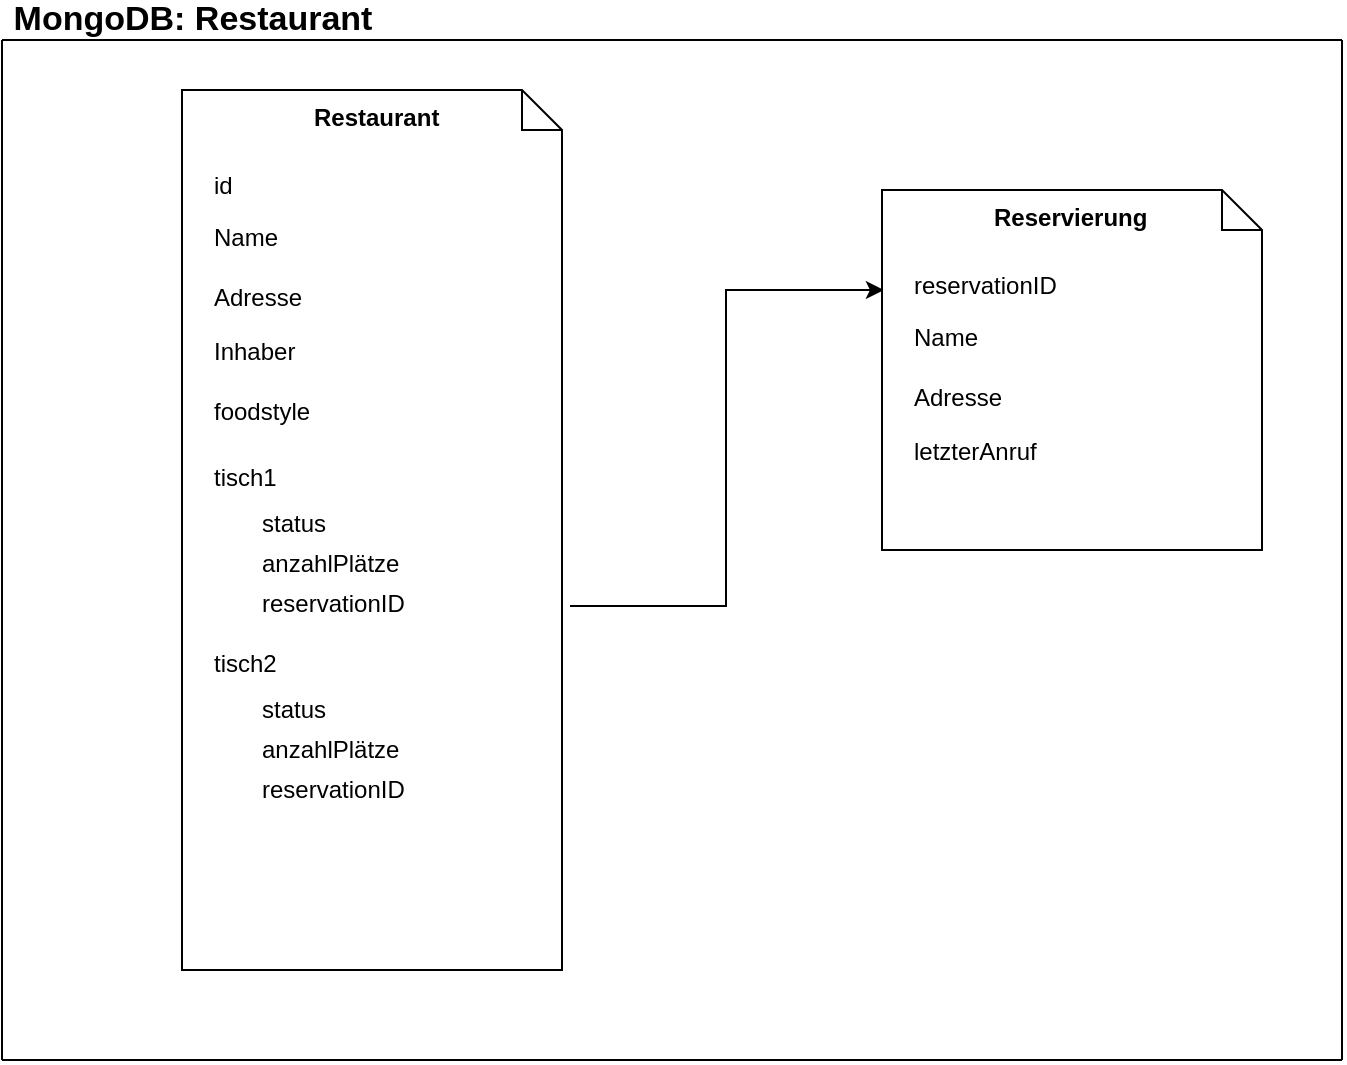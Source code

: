 <mxfile version="14.4.8" type="github">
  <diagram id="Km3v8-BTc3TSZcGPFehC" name="Page-1">
    <mxGraphModel dx="1422" dy="762" grid="1" gridSize="10" guides="1" tooltips="1" connect="1" arrows="1" fold="1" page="1" pageScale="1" pageWidth="827" pageHeight="1169" math="0" shadow="0">
      <root>
        <mxCell id="0" />
        <mxCell id="1" parent="0" />
        <mxCell id="PCUXE8WsPGPpfUUDboGg-3" value="&lt;p&gt;&lt;br&gt;&lt;/p&gt;" style="shape=note;size=20;whiteSpace=wrap;html=1;align=center;" vertex="1" parent="1">
          <mxGeometry x="160" y="125" width="190" height="440" as="geometry" />
        </mxCell>
        <mxCell id="PCUXE8WsPGPpfUUDboGg-4" value="Adresse" style="text;strokeColor=none;fillColor=none;spacingLeft=4;spacingRight=4;overflow=hidden;rotatable=0;points=[[0,0.5],[1,0.5]];portConstraint=eastwest;fontSize=12;" vertex="1" parent="1">
          <mxGeometry x="170" y="215" width="160" height="34" as="geometry" />
        </mxCell>
        <mxCell id="PCUXE8WsPGPpfUUDboGg-5" value="id" style="text;strokeColor=none;fillColor=none;spacingLeft=4;spacingRight=4;overflow=hidden;rotatable=0;points=[[0,0.5],[1,0.5]];portConstraint=eastwest;fontSize=12;" vertex="1" parent="1">
          <mxGeometry x="170" y="159" width="160" height="30" as="geometry" />
        </mxCell>
        <mxCell id="PCUXE8WsPGPpfUUDboGg-6" value="Name" style="text;strokeColor=none;fillColor=none;spacingLeft=4;spacingRight=4;overflow=hidden;rotatable=0;points=[[0,0.5],[1,0.5]];portConstraint=eastwest;fontSize=12;" vertex="1" parent="1">
          <mxGeometry x="170" y="185" width="160" height="30" as="geometry" />
        </mxCell>
        <mxCell id="PCUXE8WsPGPpfUUDboGg-7" value="Inhaber" style="text;strokeColor=none;fillColor=none;spacingLeft=4;spacingRight=4;overflow=hidden;rotatable=0;points=[[0,0.5],[1,0.5]];portConstraint=eastwest;fontSize=12;" vertex="1" parent="1">
          <mxGeometry x="170" y="242" width="160" height="30" as="geometry" />
        </mxCell>
        <mxCell id="PCUXE8WsPGPpfUUDboGg-8" value="tisch1" style="text;strokeColor=none;fillColor=none;spacingLeft=4;spacingRight=4;overflow=hidden;rotatable=0;points=[[0,0.5],[1,0.5]];portConstraint=eastwest;fontSize=12;" vertex="1" parent="1">
          <mxGeometry x="170" y="305" width="160" height="30" as="geometry" />
        </mxCell>
        <mxCell id="PCUXE8WsPGPpfUUDboGg-9" value="status" style="text;strokeColor=none;fillColor=none;spacingLeft=4;spacingRight=4;overflow=hidden;rotatable=0;points=[[0,0.5],[1,0.5]];portConstraint=eastwest;fontSize=12;" vertex="1" parent="1">
          <mxGeometry x="194" y="328" width="160" height="30" as="geometry" />
        </mxCell>
        <mxCell id="PCUXE8WsPGPpfUUDboGg-11" value="Restaurant" style="text;strokeColor=none;fillColor=none;spacingLeft=4;spacingRight=4;overflow=hidden;rotatable=0;points=[[0,0.5],[1,0.5]];portConstraint=eastwest;fontSize=12;fontStyle=1" vertex="1" parent="1">
          <mxGeometry x="220" y="125" width="80" height="34" as="geometry" />
        </mxCell>
        <mxCell id="PCUXE8WsPGPpfUUDboGg-13" value="anzahlPlätze" style="text;strokeColor=none;fillColor=none;spacingLeft=4;spacingRight=4;overflow=hidden;rotatable=0;points=[[0,0.5],[1,0.5]];portConstraint=eastwest;fontSize=12;" vertex="1" parent="1">
          <mxGeometry x="194" y="348" width="160" height="30" as="geometry" />
        </mxCell>
        <mxCell id="PCUXE8WsPGPpfUUDboGg-71" style="edgeStyle=orthogonalEdgeStyle;rounded=0;orthogonalLoop=1;jettySize=auto;html=1;entryX=0.005;entryY=0.278;entryDx=0;entryDy=0;entryPerimeter=0;" edge="1" parent="1" source="PCUXE8WsPGPpfUUDboGg-14" target="PCUXE8WsPGPpfUUDboGg-55">
          <mxGeometry relative="1" as="geometry" />
        </mxCell>
        <mxCell id="PCUXE8WsPGPpfUUDboGg-14" value="reservationID" style="text;strokeColor=none;fillColor=none;spacingLeft=4;spacingRight=4;overflow=hidden;rotatable=0;points=[[0,0.5],[1,0.5]];portConstraint=eastwest;fontSize=12;" vertex="1" parent="1">
          <mxGeometry x="194" y="368" width="160" height="30" as="geometry" />
        </mxCell>
        <mxCell id="PCUXE8WsPGPpfUUDboGg-19" value="tisch2" style="text;strokeColor=none;fillColor=none;spacingLeft=4;spacingRight=4;overflow=hidden;rotatable=0;points=[[0,0.5],[1,0.5]];portConstraint=eastwest;fontSize=12;" vertex="1" parent="1">
          <mxGeometry x="170" y="398" width="160" height="30" as="geometry" />
        </mxCell>
        <mxCell id="PCUXE8WsPGPpfUUDboGg-20" value="status" style="text;strokeColor=none;fillColor=none;spacingLeft=4;spacingRight=4;overflow=hidden;rotatable=0;points=[[0,0.5],[1,0.5]];portConstraint=eastwest;fontSize=12;" vertex="1" parent="1">
          <mxGeometry x="194" y="421" width="160" height="30" as="geometry" />
        </mxCell>
        <mxCell id="PCUXE8WsPGPpfUUDboGg-21" value="anzahlPlätze" style="text;strokeColor=none;fillColor=none;spacingLeft=4;spacingRight=4;overflow=hidden;rotatable=0;points=[[0,0.5],[1,0.5]];portConstraint=eastwest;fontSize=12;" vertex="1" parent="1">
          <mxGeometry x="194" y="441" width="160" height="30" as="geometry" />
        </mxCell>
        <mxCell id="PCUXE8WsPGPpfUUDboGg-22" value="reservationID" style="text;strokeColor=none;fillColor=none;spacingLeft=4;spacingRight=4;overflow=hidden;rotatable=0;points=[[0,0.5],[1,0.5]];portConstraint=eastwest;fontSize=12;" vertex="1" parent="1">
          <mxGeometry x="194" y="461" width="160" height="30" as="geometry" />
        </mxCell>
        <mxCell id="PCUXE8WsPGPpfUUDboGg-23" value="foodstyle" style="text;strokeColor=none;fillColor=none;spacingLeft=4;spacingRight=4;overflow=hidden;rotatable=0;points=[[0,0.5],[1,0.5]];portConstraint=eastwest;fontSize=12;" vertex="1" parent="1">
          <mxGeometry x="170" y="272" width="160" height="30" as="geometry" />
        </mxCell>
        <mxCell id="PCUXE8WsPGPpfUUDboGg-55" value="&lt;p&gt;&lt;br&gt;&lt;/p&gt;" style="shape=note;size=20;whiteSpace=wrap;html=1;align=center;" vertex="1" parent="1">
          <mxGeometry x="510" y="175" width="190" height="180" as="geometry" />
        </mxCell>
        <mxCell id="PCUXE8WsPGPpfUUDboGg-56" value="Adresse" style="text;strokeColor=none;fillColor=none;spacingLeft=4;spacingRight=4;overflow=hidden;rotatable=0;points=[[0,0.5],[1,0.5]];portConstraint=eastwest;fontSize=12;" vertex="1" parent="1">
          <mxGeometry x="520" y="265" width="160" height="34" as="geometry" />
        </mxCell>
        <mxCell id="PCUXE8WsPGPpfUUDboGg-57" value="reservationID" style="text;strokeColor=none;fillColor=none;spacingLeft=4;spacingRight=4;overflow=hidden;rotatable=0;points=[[0,0.5],[1,0.5]];portConstraint=eastwest;fontSize=12;" vertex="1" parent="1">
          <mxGeometry x="520" y="209" width="160" height="30" as="geometry" />
        </mxCell>
        <mxCell id="PCUXE8WsPGPpfUUDboGg-58" value="Name" style="text;strokeColor=none;fillColor=none;spacingLeft=4;spacingRight=4;overflow=hidden;rotatable=0;points=[[0,0.5],[1,0.5]];portConstraint=eastwest;fontSize=12;" vertex="1" parent="1">
          <mxGeometry x="520" y="235" width="160" height="30" as="geometry" />
        </mxCell>
        <mxCell id="PCUXE8WsPGPpfUUDboGg-59" value="letzterAnruf" style="text;strokeColor=none;fillColor=none;spacingLeft=4;spacingRight=4;overflow=hidden;rotatable=0;points=[[0,0.5],[1,0.5]];portConstraint=eastwest;fontSize=12;" vertex="1" parent="1">
          <mxGeometry x="520" y="292" width="160" height="30" as="geometry" />
        </mxCell>
        <mxCell id="PCUXE8WsPGPpfUUDboGg-62" value="Reservierung" style="text;strokeColor=none;fillColor=none;spacingLeft=4;spacingRight=4;overflow=hidden;rotatable=0;points=[[0,0.5],[1,0.5]];portConstraint=eastwest;fontSize=12;fontStyle=1" vertex="1" parent="1">
          <mxGeometry x="560" y="175" width="90" height="34" as="geometry" />
        </mxCell>
        <mxCell id="PCUXE8WsPGPpfUUDboGg-73" value="&lt;b&gt;&lt;font style=&quot;font-size: 17px&quot;&gt;MongoDB: Restaurant&lt;/font&gt;&lt;/b&gt;" style="text;html=1;align=center;verticalAlign=middle;resizable=0;points=[];autosize=1;" vertex="1" parent="1">
          <mxGeometry x="70" y="80" width="190" height="20" as="geometry" />
        </mxCell>
        <mxCell id="PCUXE8WsPGPpfUUDboGg-74" value="" style="endArrow=none;html=1;" edge="1" parent="1">
          <mxGeometry width="50" height="50" relative="1" as="geometry">
            <mxPoint x="70" y="100" as="sourcePoint" />
            <mxPoint x="740" y="100" as="targetPoint" />
          </mxGeometry>
        </mxCell>
        <mxCell id="PCUXE8WsPGPpfUUDboGg-75" value="" style="endArrow=none;html=1;" edge="1" parent="1">
          <mxGeometry width="50" height="50" relative="1" as="geometry">
            <mxPoint x="70" y="610" as="sourcePoint" />
            <mxPoint x="740" y="610" as="targetPoint" />
          </mxGeometry>
        </mxCell>
        <mxCell id="PCUXE8WsPGPpfUUDboGg-76" value="" style="endArrow=none;html=1;" edge="1" parent="1">
          <mxGeometry width="50" height="50" relative="1" as="geometry">
            <mxPoint x="70" y="100" as="sourcePoint" />
            <mxPoint x="70" y="610" as="targetPoint" />
          </mxGeometry>
        </mxCell>
        <mxCell id="PCUXE8WsPGPpfUUDboGg-77" value="" style="endArrow=none;html=1;" edge="1" parent="1">
          <mxGeometry width="50" height="50" relative="1" as="geometry">
            <mxPoint x="740" y="610" as="sourcePoint" />
            <mxPoint x="740" y="100" as="targetPoint" />
          </mxGeometry>
        </mxCell>
      </root>
    </mxGraphModel>
  </diagram>
</mxfile>
